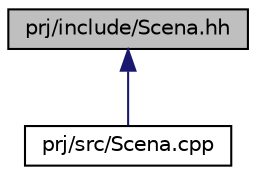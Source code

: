 digraph "prj/include/Scena.hh"
{
 // LATEX_PDF_SIZE
  edge [fontname="Helvetica",fontsize="10",labelfontname="Helvetica",labelfontsize="10"];
  node [fontname="Helvetica",fontsize="10",shape=record];
  Node1 [label="prj/include/Scena.hh",height=0.2,width=0.4,color="black", fillcolor="grey75", style="filled", fontcolor="black",tooltip="Definicja klasy Scena."];
  Node1 -> Node2 [dir="back",color="midnightblue",fontsize="10",style="solid",fontname="Helvetica"];
  Node2 [label="prj/src/Scena.cpp",height=0.2,width=0.4,color="black", fillcolor="white", style="filled",URL="$_scena_8cpp.html",tooltip="Definicja metod klasy Scena."];
}
